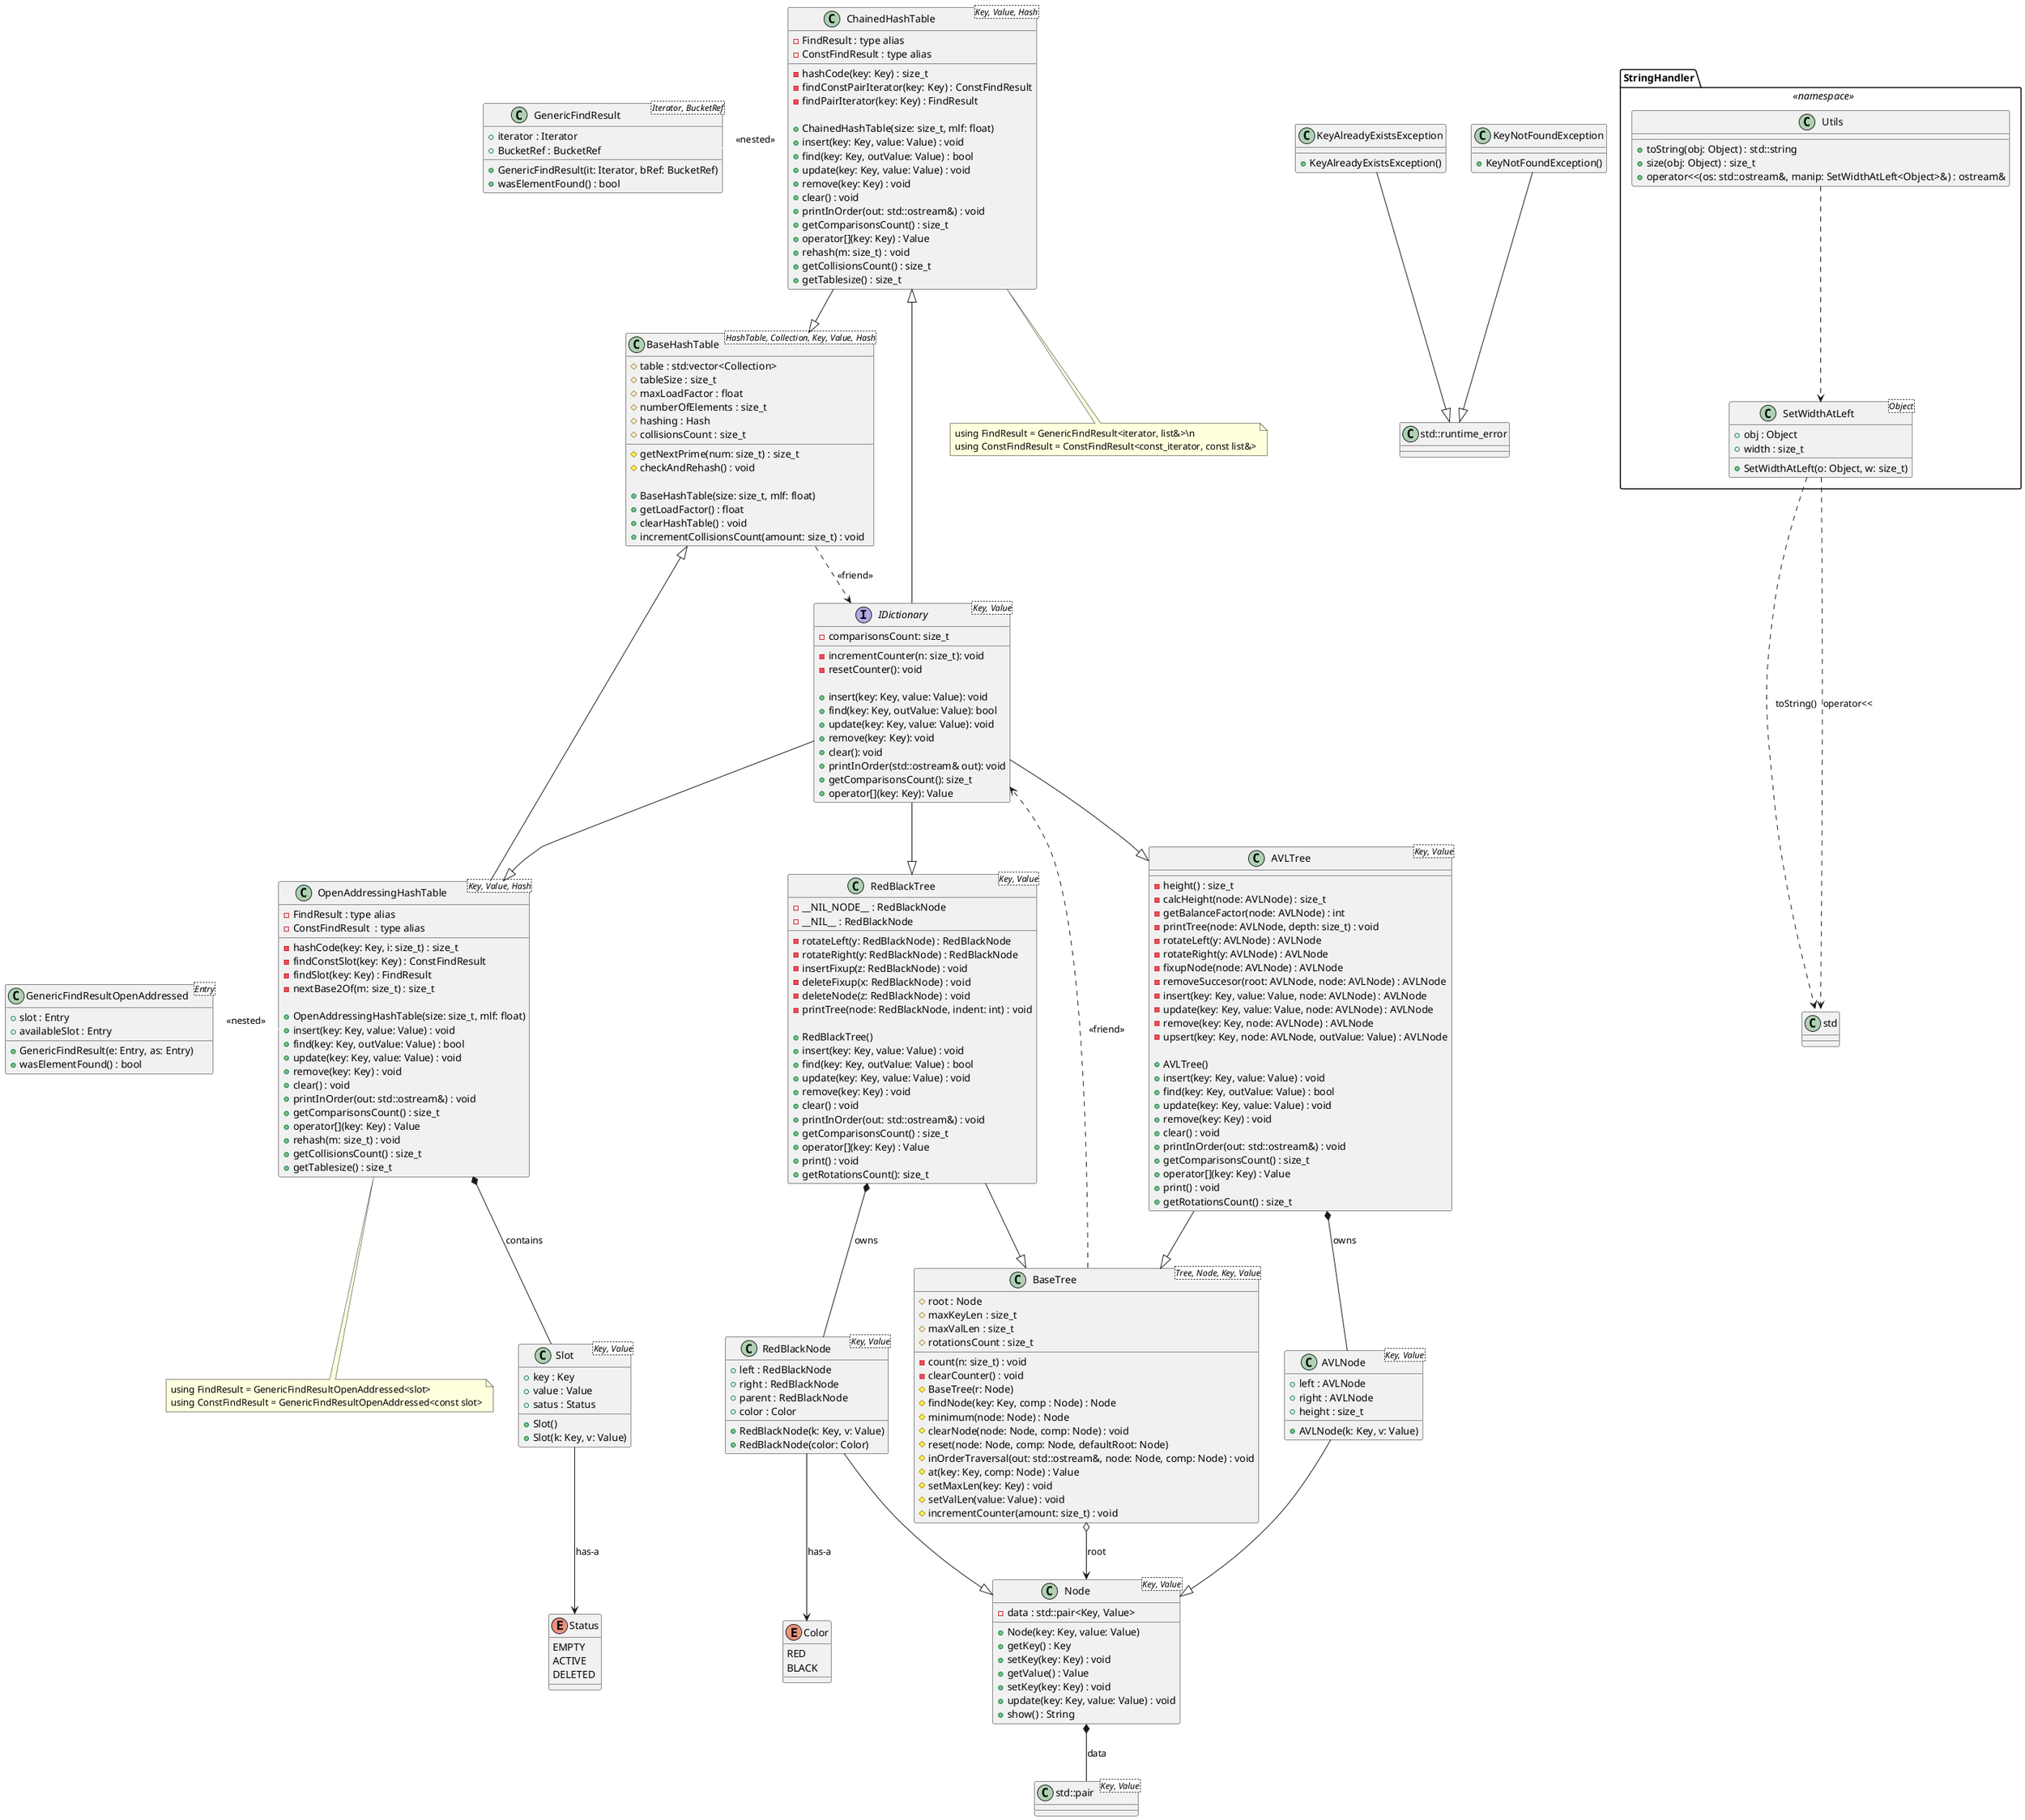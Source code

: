 @startuml Count Of Words Design Project

interface IDictionary<Key, Value> {
    - comparisonsCount: size_t

    - incrementCounter(n: size_t): void
    - resetCounter(): void

    + insert(key: Key, value: Value): void
    + find(key: Key, outValue: Value): bool
    + update(key: Key, value: Value): void
    + remove(key: Key): void
    + clear(): void
    + printInOrder(std::ostream& out): void
    + getComparisonsCount(): size_t
    + operator[](key: Key): Value
}

class std::runtime_error

class KeyAlreadyExistsException {
    + KeyAlreadyExistsException()
}
class KeyNotFoundException {
    + KeyNotFoundException()
}

class BaseHashTable<HashTable, Collection, Key, Value, Hash> {
    # table : std:vector<Collection>
    # tableSize : size_t
    # maxLoadFactor : float
    # numberOfElements : size_t
    # hashing : Hash
    # collisionsCount : size_t

    # getNextPrime(num: size_t) : size_t
    # checkAndRehash() : void

    + BaseHashTable(size: size_t, mlf: float)
    + getLoadFactor() : float
    + clearHashTable() : void
    + incrementCollisionsCount(amount: size_t) : void
}

class ChainedHashTable<Key, Value, Hash> {
    - FindResult : type alias
    - ConstFindResult : type alias

    - hashCode(key: Key) : size_t
    - findConstPairIterator(key: Key) : ConstFindResult
    - findPairIterator(key: Key) : FindResult

    + ChainedHashTable(size: size_t, mlf: float)
    + insert(key: Key, value: Value) : void
    + find(key: Key, outValue: Value) : bool
    + update(key: Key, value: Value) : void
    + remove(key: Key) : void
    + clear() : void
    + printInOrder(out: std::ostream&) : void
    + getComparisonsCount() : size_t
    + operator[](key: Key) : Value
    + rehash(m: size_t) : void
    + getCollisionsCount() : size_t
    + getTablesize() : size_t
}

enum Status {
    EMPTY
    ACTIVE
    DELETED
}

class Slot<Key, Value> {
    + key : Key
    + value : Value
    + satus : Status
    
    + Slot()
    + Slot(k: Key, v: Value)
}

class GenericFindResult<Iterator, BucketRef> {
    + iterator : Iterator
    + BucketRef : BucketRef
    + GenericFindResult(it: Iterator, bRef: BucketRef)
    + wasElementFound() : bool
}

class OpenAddressingHashTable<Key, Value, Hash> {
    - FindResult : type alias
    - ConstFindResult  : type alias

    - hashCode(key: Key, i: size_t) : size_t
    - findConstSlot(key: Key) : ConstFindResult
    - findSlot(key: Key) : FindResult
    - nextBase2Of(m: size_t) : size_t

    + OpenAddressingHashTable(size: size_t, mlf: float)
    + insert(key: Key, value: Value) : void
    + find(key: Key, outValue: Value) : bool
    + update(key: Key, value: Value) : void
    + remove(key: Key) : void
    + clear() : void
    + printInOrder(out: std::ostream&) : void
    + getComparisonsCount() : size_t
    + operator[](key: Key) : Value
    + rehash(m: size_t) : void
    + getCollisionsCount() : size_t
    + getTablesize() : size_t
}

class GenericFindResultOpenAddressed<Entry> {
    + slot : Entry
    + availableSlot : Entry

    + GenericFindResult(e: Entry, as: Entry)
    + wasElementFound() : bool
}

class Node<Key, Value> {
    - data : std::pair<Key, Value>

    + Node(key: Key, value: Value)
    + getKey() : Key
    + setKey(key: Key) : void
    + getValue() : Value
    + setKey(key: Key) : void
    + update(key: Key, value: Value) : void
    + show() : String
}

class BaseTree<Tree, Node, Key, Value> {
    - count(n: size_t) : void
    - clearCounter() : void

    # root : Node
    # maxKeyLen : size_t
    # maxValLen : size_t
    # rotationsCount : size_t

    # BaseTree(r: Node)
    # findNode(key: Key, comp : Node) : Node
    # minimum(node: Node) : Node
    # clearNode(node: Node, comp: Node) : void
    # reset(node: Node, comp: Node, defaultRoot: Node)
    # inOrderTraversal(out: std::ostream&, node: Node, comp: Node) : void
    # at(key: Key, comp: Node) : Value
    # setMaxLen(key: Key) : void
    # setValLen(value: Value) : void
    # incrementCounter(amount: size_t) : void
}

class AVLNode<Key, Value> {
    + left : AVLNode
    + right : AVLNode
    + height : size_t

    + AVLNode(k: Key, v: Value)
}

class AVLTree<Key, Value> {
    - height() : size_t
    - calcHeight(node: AVLNode) : size_t
    - getBalanceFactor(node: AVLNode) : int
    - printTree(node: AVLNode, depth: size_t) : void
    - rotateLeft(y: AVLNode) : AVLNode
    - rotateRight(y: AVLNode) : AVLNode
    - fixupNode(node: AVLNode) : AVLNode
    - removeSuccesor(root: AVLNode, node: AVLNode) : AVLNode
    - insert(key: Key, value: Value, node: AVLNode) : AVLNode
    - update(key: Key, value: Value, node: AVLNode) : AVLNode
    - remove(key: Key, node: AVLNode) : AVLNode
    - upsert(key: Key, node: AVLNode, outValue: Value) : AVLNode

    + AVLTree()
    + insert(key: Key, value: Value) : void
    + find(key: Key, outValue: Value) : bool
    + update(key: Key, value: Value) : void
    + remove(key: Key) : void
    + clear() : void
    + printInOrder(out: std::ostream&) : void
    + getComparisonsCount() : size_t
    + operator[](key: Key) : Value
    + print() : void
    + getRotationsCount() : size_t
}

enum Color {
    RED
    BLACK
}

class RedBlackNode<Key, Value> {
    + left : RedBlackNode
    + right : RedBlackNode
    + parent : RedBlackNode
    + color : Color
    
    + RedBlackNode(k: Key, v: Value)
    + RedBlackNode(color: Color)
}

class RedBlackTree<Key, Value> {
    - __NIL_NODE__ : RedBlackNode
    - __NIL__ : RedBlackNode

    - rotateLeft(y: RedBlackNode) : RedBlackNode
    - rotateRight(y: RedBlackNode) : RedBlackNode
    - insertFixup(z: RedBlackNode) : void
    - deleteFixup(x: RedBlackNode) : void
    - deleteNode(z: RedBlackNode) : void
    - printTree(node: RedBlackNode, indent: int) : void

    + RedBlackTree()
    + insert(key: Key, value: Value) : void
    + find(key: Key, outValue: Value) : bool
    + update(key: Key, value: Value) : void
    + remove(key: Key) : void
    + clear() : void
    + printInOrder(out: std::ostream&) : void
    + getComparisonsCount() : size_t
    + operator[](key: Key) : Value
    + print() : void
    + getRotationsCount(): size_t
}

package StringHandler <<namespace>> {
    class SetWidthAtLeft<Object> {
        + obj : Object
        + width : size_t
        + SetWidthAtLeft(o: Object, w: size_t)
    }

    class Utils {
        + toString(obj: Object) : std::string
        + size(obj: Object) : size_t
        + operator<<(os: std::ostream&, manip: SetWidthAtLeft<Object>&) : ostream&
    }

    Utils ..> SetWidthAtLeft
}

class std::pair<Key, Value>

GenericFindResult -[#hidden]> ChainedHashTable : <<nested>>
GenericFindResultOpenAddressed -[#hidden]> OpenAddressingHashTable : <<nested>>

note right of ChainedHashTable::GenericFindResult
    Nested helper struct used for search results
end note

note bottom of ChainedHashTable
    using FindResult = GenericFindResult<iterator, list&>\n
    using ConstFindResult = ConstFindResult<const_iterator, const list&>
end note

note right of OpenAddressingHashTable::GenericFindResultOpenAddressed
    Nested helper struct used for search results
end note

note bottom of OpenAddressingHashTable
    using FindResult = GenericFindResultOpenAddressed<slot>
    using ConstFindResult = GenericFindResultOpenAddressed<const slot>
end note

IDictionary --|> ChainedHashTable
ChainedHashTable --|> BaseHashTable

IDictionary --|> OpenAddressingHashTable
OpenAddressingHashTable --|> BaseHashTable

IDictionary --|> AVLTree
AVLTree --|> BaseTree

IDictionary --|> RedBlackTree
RedBlackTree --|> BaseTree

KeyAlreadyExistsException --|> std::runtime_error
KeyNotFoundException --|> std::runtime_error

BaseTree ..> IDictionary : <<friend>>
BaseHashTable ..> IDictionary : <<friend>>

Slot --> Status : has-a
RedBlackNode --> Color : has-a

Node *-- std::pair : data
BaseTree o--> Node : root
AVLNode --|> Node
RedBlackNode --|> Node

AVLTree *-- AVLNode : owns
RedBlackTree *-- RedBlackNode : owns

SetWidthAtLeft ..> std::ostream : operator<<
SetWidthAtLeft ...> std::string : toString()

OpenAddressingHashTable *-- Slot : contains

@enduml